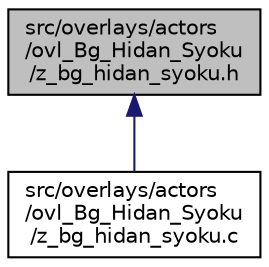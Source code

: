 digraph "src/overlays/actors/ovl_Bg_Hidan_Syoku/z_bg_hidan_syoku.h"
{
 // LATEX_PDF_SIZE
  edge [fontname="Helvetica",fontsize="10",labelfontname="Helvetica",labelfontsize="10"];
  node [fontname="Helvetica",fontsize="10",shape=record];
  Node1 [label="src/overlays/actors\l/ovl_Bg_Hidan_Syoku\l/z_bg_hidan_syoku.h",height=0.2,width=0.4,color="black", fillcolor="grey75", style="filled", fontcolor="black",tooltip=" "];
  Node1 -> Node2 [dir="back",color="midnightblue",fontsize="10",style="solid",fontname="Helvetica"];
  Node2 [label="src/overlays/actors\l/ovl_Bg_Hidan_Syoku\l/z_bg_hidan_syoku.c",height=0.2,width=0.4,color="black", fillcolor="white", style="filled",URL="$d7/d0d/z__bg__hidan__syoku_8c.html",tooltip=" "];
}
